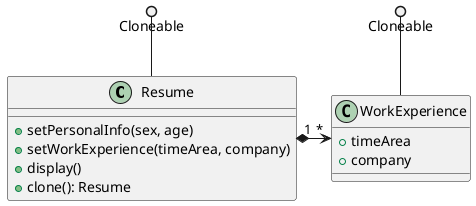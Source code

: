 @startuml 1

class Resume {
    + setPersonalInfo(sex, age)
    + setWorkExperience(timeArea, company)
    + display()
    + clone(): Resume
}

Cloneable ()== Resume

class WorkExperience{
    + timeArea
    + company
}

Cloneable ()== WorkExperience
Resume "1" *-right-> "*" WorkExperience


@enduml